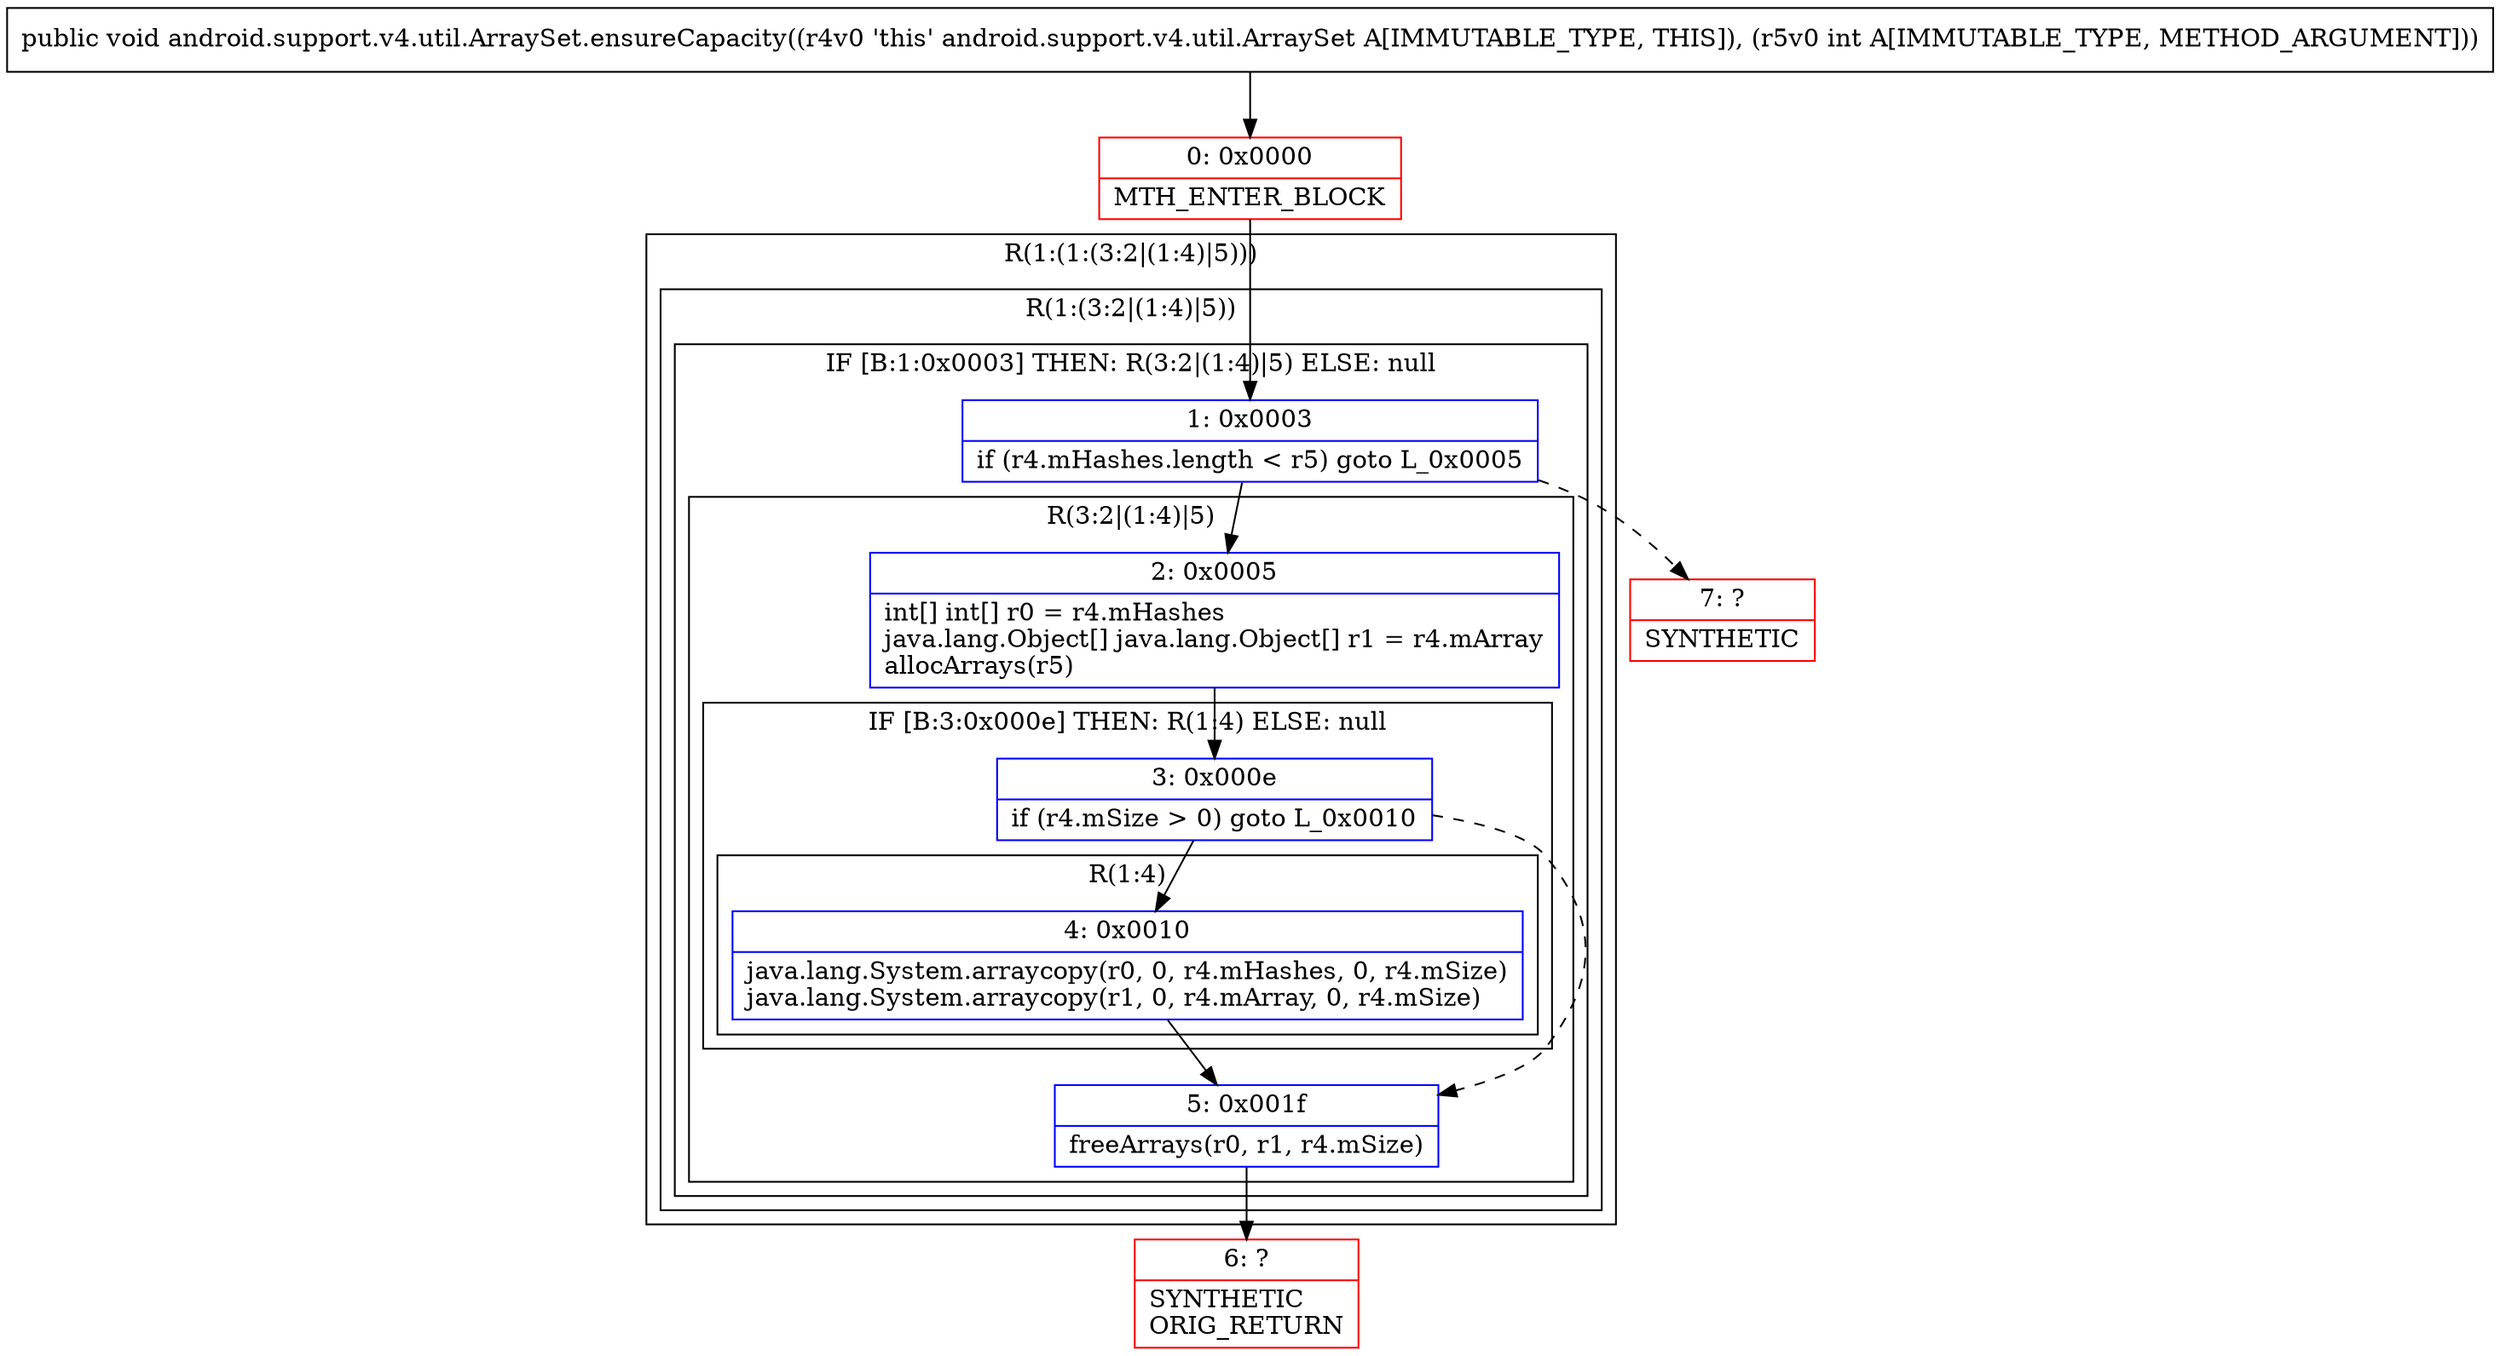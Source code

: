 digraph "CFG forandroid.support.v4.util.ArraySet.ensureCapacity(I)V" {
subgraph cluster_Region_690041036 {
label = "R(1:(1:(3:2|(1:4)|5)))";
node [shape=record,color=blue];
subgraph cluster_Region_40210502 {
label = "R(1:(3:2|(1:4)|5))";
node [shape=record,color=blue];
subgraph cluster_IfRegion_64533030 {
label = "IF [B:1:0x0003] THEN: R(3:2|(1:4)|5) ELSE: null";
node [shape=record,color=blue];
Node_1 [shape=record,label="{1\:\ 0x0003|if (r4.mHashes.length \< r5) goto L_0x0005\l}"];
subgraph cluster_Region_1014500077 {
label = "R(3:2|(1:4)|5)";
node [shape=record,color=blue];
Node_2 [shape=record,label="{2\:\ 0x0005|int[] int[] r0 = r4.mHashes\ljava.lang.Object[] java.lang.Object[] r1 = r4.mArray\lallocArrays(r5)\l}"];
subgraph cluster_IfRegion_2021720004 {
label = "IF [B:3:0x000e] THEN: R(1:4) ELSE: null";
node [shape=record,color=blue];
Node_3 [shape=record,label="{3\:\ 0x000e|if (r4.mSize \> 0) goto L_0x0010\l}"];
subgraph cluster_Region_2107231586 {
label = "R(1:4)";
node [shape=record,color=blue];
Node_4 [shape=record,label="{4\:\ 0x0010|java.lang.System.arraycopy(r0, 0, r4.mHashes, 0, r4.mSize)\ljava.lang.System.arraycopy(r1, 0, r4.mArray, 0, r4.mSize)\l}"];
}
}
Node_5 [shape=record,label="{5\:\ 0x001f|freeArrays(r0, r1, r4.mSize)\l}"];
}
}
}
}
Node_0 [shape=record,color=red,label="{0\:\ 0x0000|MTH_ENTER_BLOCK\l}"];
Node_6 [shape=record,color=red,label="{6\:\ ?|SYNTHETIC\lORIG_RETURN\l}"];
Node_7 [shape=record,color=red,label="{7\:\ ?|SYNTHETIC\l}"];
MethodNode[shape=record,label="{public void android.support.v4.util.ArraySet.ensureCapacity((r4v0 'this' android.support.v4.util.ArraySet A[IMMUTABLE_TYPE, THIS]), (r5v0 int A[IMMUTABLE_TYPE, METHOD_ARGUMENT])) }"];
MethodNode -> Node_0;
Node_1 -> Node_2;
Node_1 -> Node_7[style=dashed];
Node_2 -> Node_3;
Node_3 -> Node_4;
Node_3 -> Node_5[style=dashed];
Node_4 -> Node_5;
Node_5 -> Node_6;
Node_0 -> Node_1;
}

